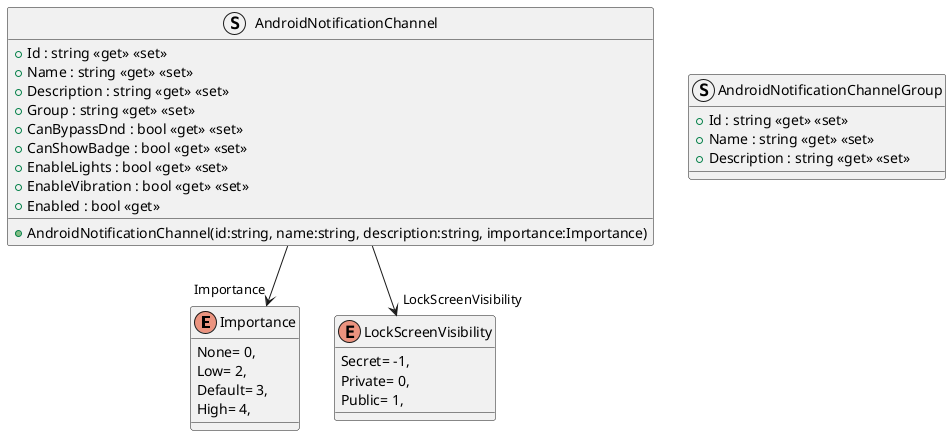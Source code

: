 @startuml
enum Importance {
    None= 0,
    Low= 2,
    Default= 3,
    High= 4,
}
enum LockScreenVisibility {
    Secret= -1,
    Private= 0,
    Public= 1,
}
struct AndroidNotificationChannel {
    + Id : string <<get>> <<set>>
    + Name : string <<get>> <<set>>
    + Description : string <<get>> <<set>>
    + Group : string <<get>> <<set>>
    + CanBypassDnd : bool <<get>> <<set>>
    + CanShowBadge : bool <<get>> <<set>>
    + EnableLights : bool <<get>> <<set>>
    + EnableVibration : bool <<get>> <<set>>
    + Enabled : bool <<get>>
    + AndroidNotificationChannel(id:string, name:string, description:string, importance:Importance)
}
struct AndroidNotificationChannelGroup {
    + Id : string <<get>> <<set>>
    + Name : string <<get>> <<set>>
    + Description : string <<get>> <<set>>
}
AndroidNotificationChannel --> "Importance" Importance
AndroidNotificationChannel --> "LockScreenVisibility" LockScreenVisibility
@enduml
